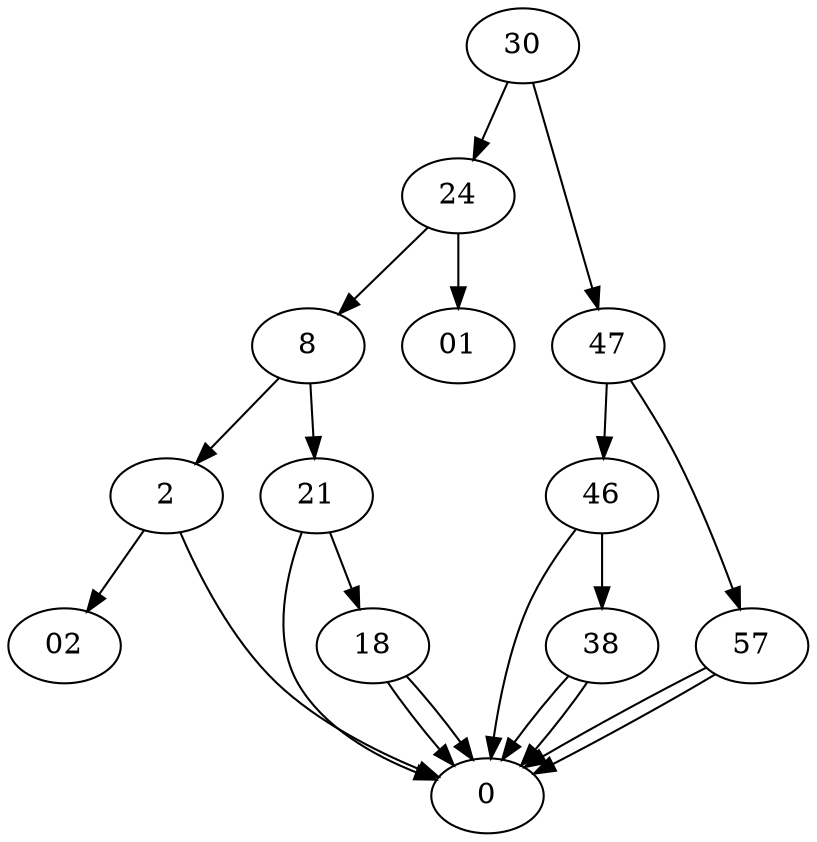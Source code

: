 digraph G {
30 -> 24
30 -> 47
24 -> 8
24 -> 01
8 -> 2
8 -> 21
2 -> 02
2 -> 0
21 -> 18
21 -> 0
18 -> 0
18 -> 0
47 -> 46
47 -> 57
46 -> 38
46 -> 0
38 -> 0
38 -> 0
57 -> 0
57 -> 0
}
